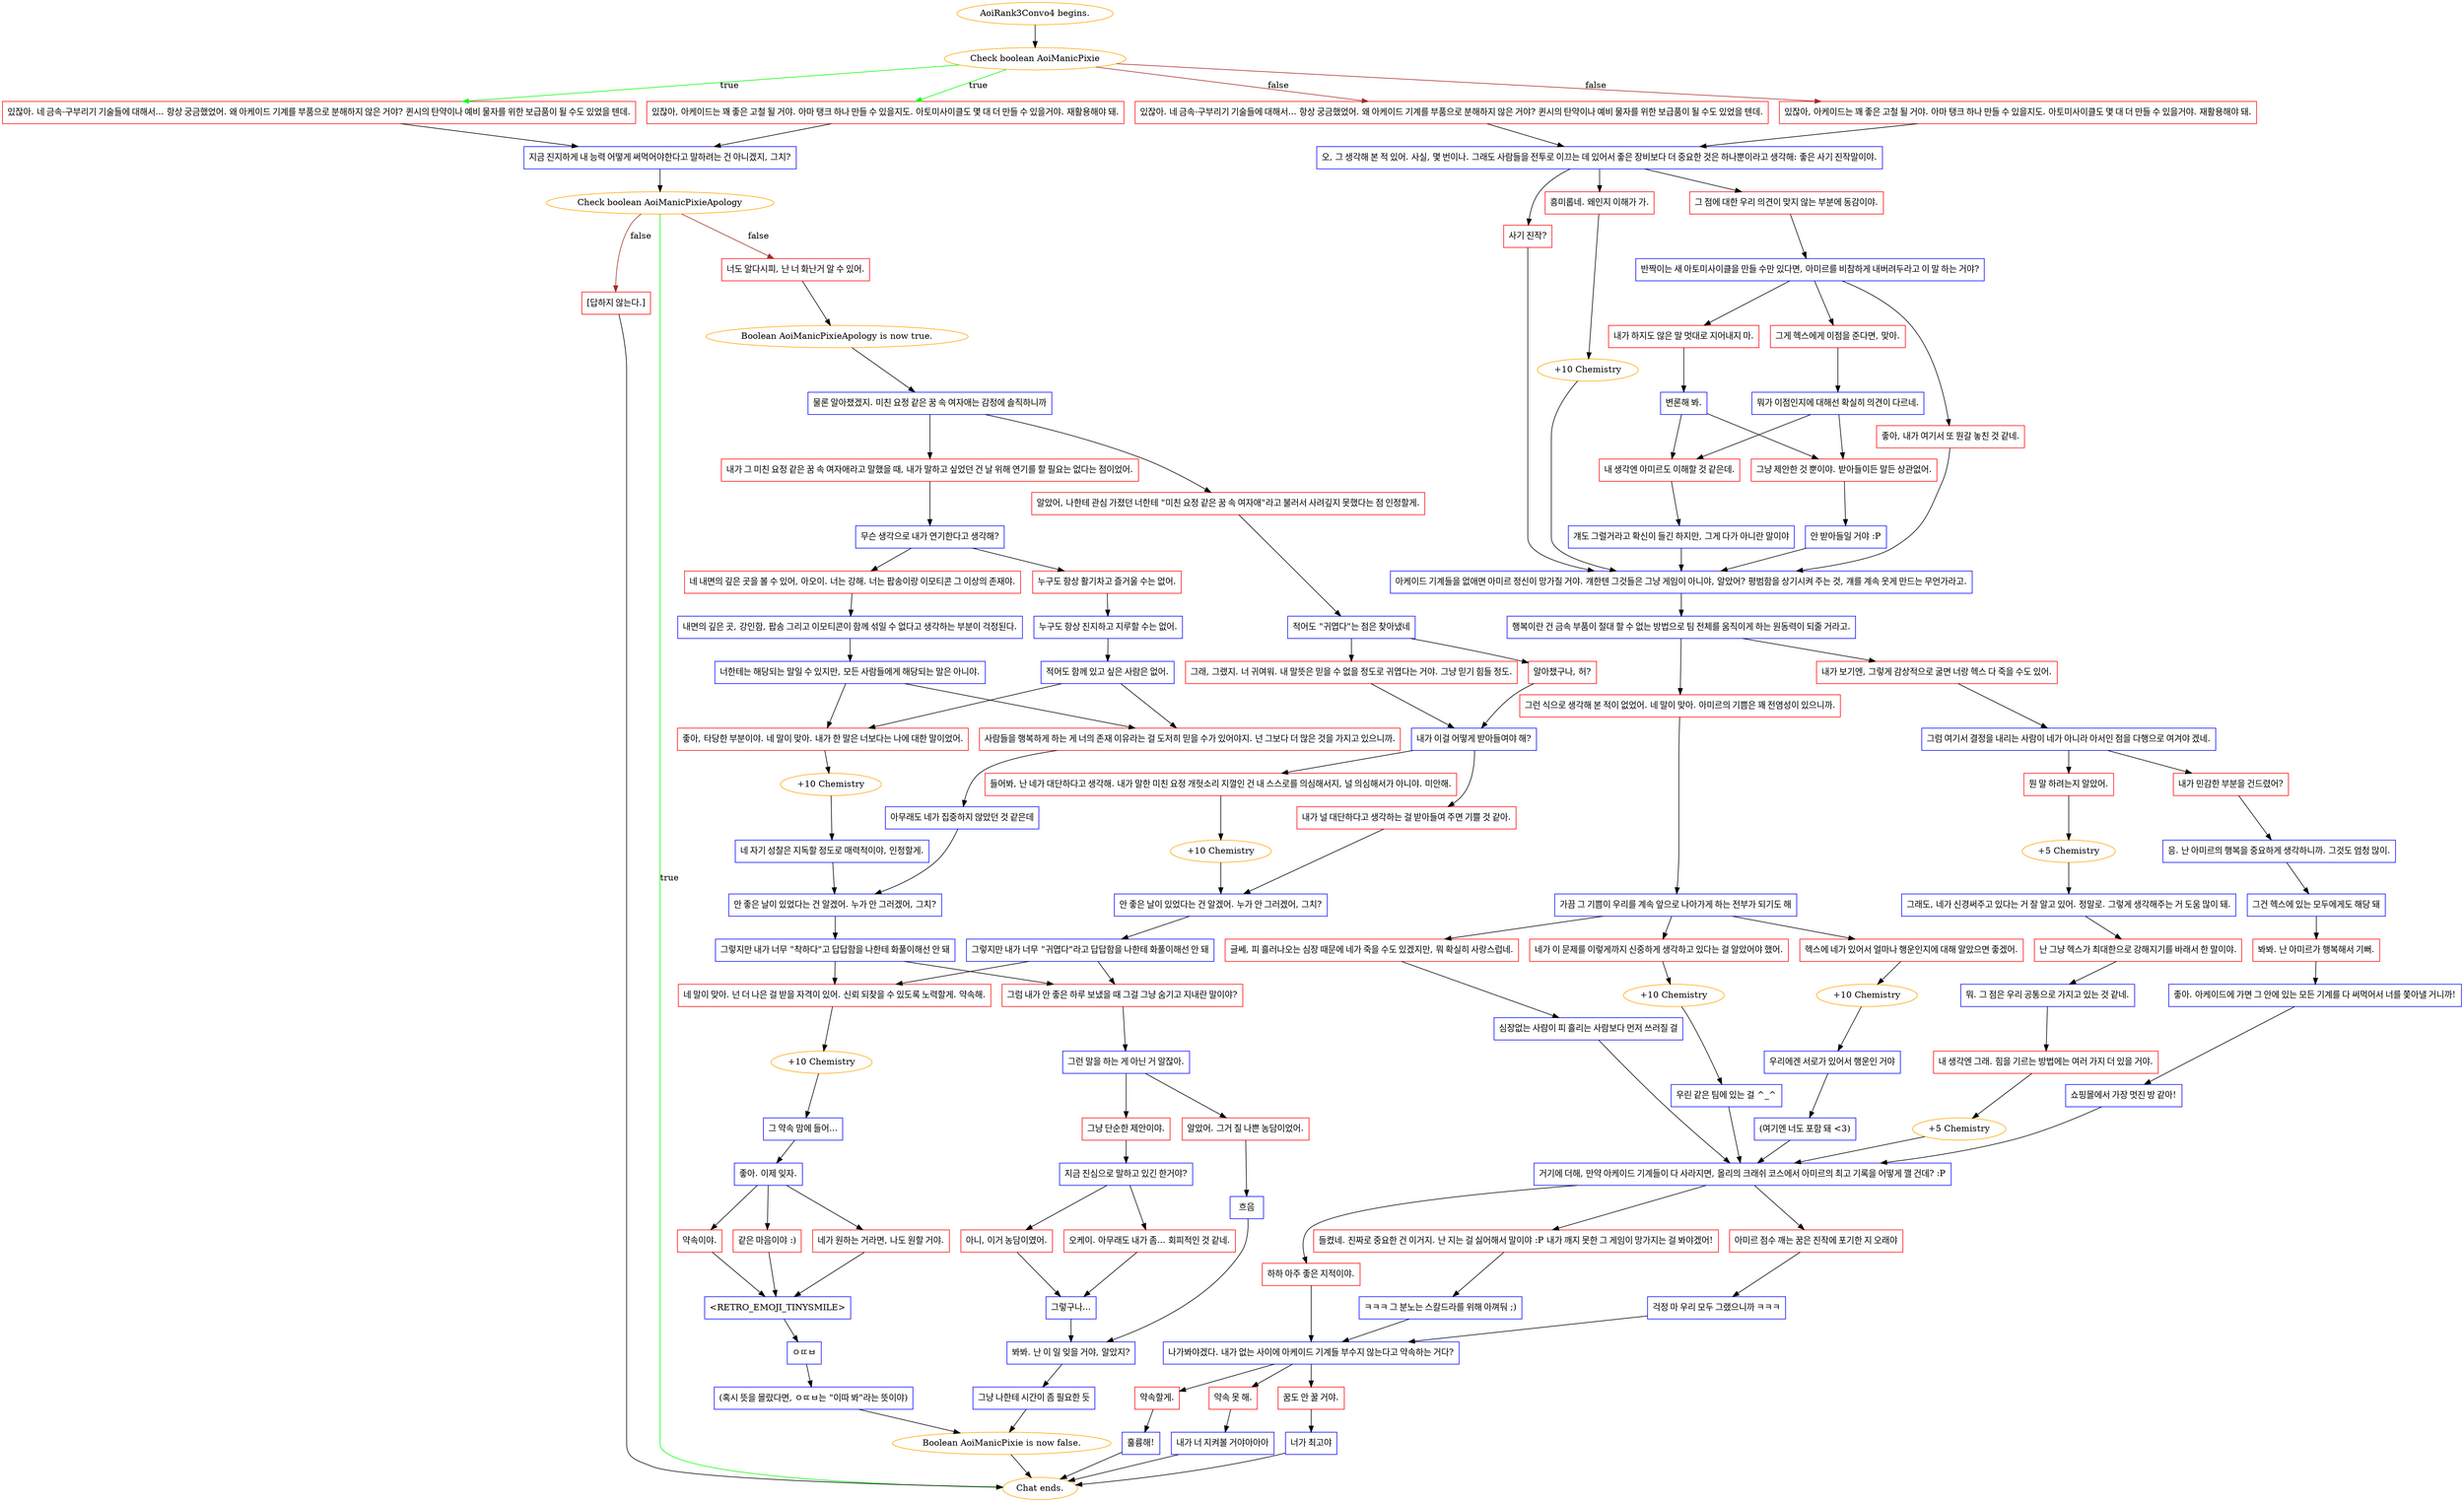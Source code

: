 digraph {
	"AoiRank3Convo4 begins." [color=orange];
		"AoiRank3Convo4 begins." -> j2492287909;
	j2492287909 [label="Check boolean AoiManicPixie",color=orange];
		j2492287909 -> j1855613921 [label=true,color=green];
		j2492287909 -> j3867339279 [label=true,color=green];
		j2492287909 -> j3797063657 [label=false,color=brown];
		j2492287909 -> j2762040143 [label=false,color=brown];
	j1855613921 [label="있잖아. 네 금속-구부리기 기술들에 대해서... 항상 궁금했었어. 왜 아케이드 기계를 부품으로 분해하지 않은 거야? 퀸시의 탄약이나 예비 물자를 위한 보급품이 될 수도 있었을 텐데.",shape=box,color=red];
		j1855613921 -> j3921649696;
	j3867339279 [label="있잖아, 아케이드는 꽤 좋은 고철 될 거야. 아마 탱크 하나 만들 수 있을지도. 아토미사이클도 몇 대 더 만들 수 있을거야. 재활용해야 돼.",shape=box,color=red];
		j3867339279 -> j3921649696;
	j3797063657 [label="있잖아. 네 금속-구부리기 기술들에 대해서... 항상 궁금했었어. 왜 아케이드 기계를 부품으로 분해하지 않은 거야? 퀸시의 탄약이나 예비 물자를 위한 보급품이 될 수도 있었을 텐데.",shape=box,color=red];
		j3797063657 -> j1530991085;
	j2762040143 [label="있잖아, 아케이드는 꽤 좋은 고철 될 거야. 아마 탱크 하나 만들 수 있을지도. 아토미사이클도 몇 대 더 만들 수 있을거야. 재활용해야 돼.",shape=box,color=red];
		j2762040143 -> j1530991085;
	j3921649696 [label="지금 진지하게 내 능력 어떻게 써먹어야한다고 말하려는 건 아니겠지, 그치?",shape=box,color=blue];
		j3921649696 -> j3889849912;
	j1530991085 [label="오, 그 생각해 본 적 있어. 사실, 몇 번이나. 그래도 사람들을 전투로 이끄는 데 있어서 좋은 장비보다 더 중요한 것은 하나뿐이라고 생각해: 좋은 사기 진작말이야.",shape=box,color=blue];
		j1530991085 -> j8252791;
		j1530991085 -> j656989038;
		j1530991085 -> j2504243019;
	j3889849912 [label="Check boolean AoiManicPixieApology",color=orange];
		j3889849912 -> "Chat ends." [label=true,color=green];
		j3889849912 -> j2463443347 [label=false,color=brown];
		j3889849912 -> j283737197 [label=false,color=brown];
	j8252791 [label="사기 진작?",shape=box,color=red];
		j8252791 -> j1432960756;
	j656989038 [label="흥미롭네. 왜인지 이해가 가.",shape=box,color=red];
		j656989038 -> j3807373363;
	j2504243019 [label="그 점에 대한 우리 의견이 맞지 않는 부분에 동감이야.",shape=box,color=red];
		j2504243019 -> j3488000912;
	"Chat ends." [color=orange];
	j2463443347 [label="너도 알다시피, 난 너 화난거 알 수 있어.",shape=box,color=red];
		j2463443347 -> j2285321556;
	j283737197 [label="[답하지 않는다.]",shape=box,color=red];
		j283737197 -> "Chat ends.";
	j1432960756 [label="아케이드 기계들을 없애면 아미르 정신이 망가질 거야. 걔한텐 그것들은 그냥 게임이 아니야, 알았어? 평범함을 상기시켜 주는 것, 걔를 계속 웃게 만드는 무언가라고.",shape=box,color=blue];
		j1432960756 -> j3054630001;
	j3807373363 [label="+10 Chemistry",color=orange];
		j3807373363 -> j1432960756;
	j3488000912 [label="반짝이는 새 아토미사이클을 만들 수만 있다면, 아미르를 비참하게 내버려두라고 이 말 하는 거야?",shape=box,color=blue];
		j3488000912 -> j2526938245;
		j3488000912 -> j2105902133;
		j3488000912 -> j2375837383;
	j2285321556 [label="Boolean AoiManicPixieApology is now true.",color=orange];
		j2285321556 -> j210705431;
	j3054630001 [label="행복이란 건 금속 부품이 절대 할 수 없는 방법으로 팀 전체를 움직이게 하는 원동력이 되줄 거라고.",shape=box,color=blue];
		j3054630001 -> j2280313448;
		j3054630001 -> j3260008449;
	j2526938245 [label="그게 헥스에게 이점을 준다면, 맞아.",shape=box,color=red];
		j2526938245 -> j100687552;
	j2105902133 [label="내가 하지도 않은 말 멋대로 지어내지 마.",shape=box,color=red];
		j2105902133 -> j2589073492;
	j2375837383 [label="좋아, 내가 여기서 또 뭔갈 놓친 것 같네.",shape=box,color=red];
		j2375837383 -> j1432960756;
	j210705431 [label="물론 알아챘겠지. 미친 요정 같은 꿈 속 여자애는 감정에 솔직하니까",shape=box,color=blue];
		j210705431 -> j871004371;
		j210705431 -> j1837272690;
	j2280313448 [label="그런 식으로 생각해 본 적이 없었어. 네 말이 맞아. 아미르의 기쁨은 꽤 전염성이 있으니까.",shape=box,color=red];
		j2280313448 -> j659054309;
	j3260008449 [label="내가 보기엔, 그렇게 감상적으로 굴면 너랑 헥스 다 죽을 수도 있어.",shape=box,color=red];
		j3260008449 -> j3708793593;
	j100687552 [label="뭐가 이점인지에 대해선 확실히 의견이 다르네.",shape=box,color=blue];
		j100687552 -> j3571201423;
		j100687552 -> j1965543962;
	j2589073492 [label="변론해 봐.",shape=box,color=blue];
		j2589073492 -> j3571201423;
		j2589073492 -> j1965543962;
	j871004371 [label="알았어, 나한테 관심 가졌던 너한테 \"미친 요정 같은 꿈 속 여자애\"라고 불러서 사려깊지 못했다는 점 인정할게.",shape=box,color=red];
		j871004371 -> j4132869660;
	j1837272690 [label="내가 그 미친 요정 같은 꿈 속 여자애라고 말했을 때, 내가 말하고 싶었던 건 날 위해 연기를 할 필요는 없다는 점이었어.",shape=box,color=red];
		j1837272690 -> j1427272401;
	j659054309 [label="가끔 그 기쁨이 우리를 계속 앞으로 나아가게 하는 전부가 되기도 해",shape=box,color=blue];
		j659054309 -> j2561631002;
		j659054309 -> j2019166186;
		j659054309 -> j3751752125;
	j3708793593 [label="그럼 여기서 결정을 내리는 사람이 네가 아니라 아서인 점을 다행으로 여겨야 겠네.",shape=box,color=blue];
		j3708793593 -> j847858482;
		j3708793593 -> j3471634568;
	j3571201423 [label="그냥 제안한 것 뿐이야. 받아들이든 말든 상관없어.",shape=box,color=red];
		j3571201423 -> j4233949751;
	j1965543962 [label="내 생각엔 아미르도 이해할 것 같은데.",shape=box,color=red];
		j1965543962 -> j3659293028;
	j4132869660 [label="적어도 \"귀엽다\"는 점은 찾아냈네",shape=box,color=blue];
		j4132869660 -> j3388438956;
		j4132869660 -> j1684655295;
	j1427272401 [label="무슨 생각으로 내가 연기한다고 생각해?",shape=box,color=blue];
		j1427272401 -> j3956296129;
		j1427272401 -> j113972908;
	j2561631002 [label="네가 이 문제를 이렇게까지 신중하게 생각하고 있다는 걸 알았어야 했어.",shape=box,color=red];
		j2561631002 -> j1462209953;
	j2019166186 [label="헥스에 네가 있어서 얼마나 행운인지에 대해 알았으면 좋겠어.",shape=box,color=red];
		j2019166186 -> j3692367223;
	j3751752125 [label="글쎄, 피 흘러나오는 심장 때문에 네가 죽을 수도 있겠지만, 뭐 확실히 사랑스럽네.",shape=box,color=red];
		j3751752125 -> j4099776890;
	j847858482 [label="뭔 말 하려는지 알았어.",shape=box,color=red];
		j847858482 -> j1113979790;
	j3471634568 [label="내가 민감한 부분을 건드렸어?",shape=box,color=red];
		j3471634568 -> j1570326969;
	j4233949751 [label="안 받아들일 거야 :P",shape=box,color=blue];
		j4233949751 -> j1432960756;
	j3659293028 [label="걔도 그럴거라고 확신이 들긴 하지만, 그게 다가 아니란 말이야",shape=box,color=blue];
		j3659293028 -> j1432960756;
	j3388438956 [label="그래, 그랬지. 너 귀여워. 내 말뜻은 믿을 수 없을 정도로 귀엽다는 거야. 그냥 믿기 힘들 정도.",shape=box,color=red];
		j3388438956 -> j3439272006;
	j1684655295 [label="알아챘구나, 허?",shape=box,color=red];
		j1684655295 -> j3439272006;
	j3956296129 [label="누구도 항상 활기차고 즐거울 수는 없어.",shape=box,color=red];
		j3956296129 -> j3727365895;
	j113972908 [label="네 내면의 깊은 곳을 볼 수 있어, 아오이. 너는 강해. 너는 팝송이랑 이모티콘 그 이상의 존재야.",shape=box,color=red];
		j113972908 -> j2944288600;
	j1462209953 [label="+10 Chemistry",color=orange];
		j1462209953 -> j3625215387;
	j3692367223 [label="+10 Chemistry",color=orange];
		j3692367223 -> j978197455;
	j4099776890 [label="심장없는 사람이 피 흘리는 사람보다 먼저 쓰러질 걸",shape=box,color=blue];
		j4099776890 -> j20140450;
	j1113979790 [label="+5 Chemistry",color=orange];
		j1113979790 -> j1610334366;
	j1570326969 [label="응. 난 아미르의 행복을 중요하게 생각하니까. 그것도 엄청 많이.",shape=box,color=blue];
		j1570326969 -> j4223049318;
	j3439272006 [label="내가 이걸 어떻게 받아들여야 해?",shape=box,color=blue];
		j3439272006 -> j3900957567;
		j3439272006 -> j2035875443;
	j3727365895 [label="누구도 항상 진지하고 지루할 수는 없어.",shape=box,color=blue];
		j3727365895 -> j3427703825;
	j2944288600 [label="내면의 깊은 곳, 강인함, 팝송 그리고 이모티콘이 함께 섞일 수 없다고 생각하는 부분이 걱정된다.",shape=box,color=blue];
		j2944288600 -> j4093919915;
	j3625215387 [label="우린 같은 팀에 있는 걸 ^_^",shape=box,color=blue];
		j3625215387 -> j20140450;
	j978197455 [label="우리에겐 서로가 있어서 행운인 거야",shape=box,color=blue];
		j978197455 -> j2482770260;
	j20140450 [label="거기에 더해, 만약 아케이드 기계들이 다 사라지면, 올리의 크래쉬 코스에서 아미르의 최고 기록을 어떻게 깰 건데? :P",shape=box,color=blue];
		j20140450 -> j897285973;
		j20140450 -> j1775716006;
		j20140450 -> j3117924265;
	j1610334366 [label="그래도, 네가 신경써주고 있다는 거 잘 알고 있어. 정말로. 그렇게 생각해주는 거 도움 많이 돼.",shape=box,color=blue];
		j1610334366 -> j238056566;
	j4223049318 [label="그건 헥스에 있는 모두에게도 해당 돼",shape=box,color=blue];
		j4223049318 -> j2502104878;
	j3900957567 [label="들어봐, 난 네가 대단하다고 생각해. 내가 말한 미친 요정 개헛소리 지껄인 건 내 스스로를 의심해서지, 널 의심해서가 아니야. 미안해.",shape=box,color=red];
		j3900957567 -> j2807218269;
	j2035875443 [label="내가 널 대단하다고 생각하는 걸 받아들여 주면 기쁠 것 같아.",shape=box,color=red];
		j2035875443 -> j3368166151;
	j3427703825 [label="적어도 함께 있고 싶은 사람은 없어.",shape=box,color=blue];
		j3427703825 -> j3168338145;
		j3427703825 -> j171460485;
	j4093919915 [label="너한테는 해당되는 말일 수 있지만, 모든 사람들에게 해당되는 말은 아니야.",shape=box,color=blue];
		j4093919915 -> j171460485;
		j4093919915 -> j3168338145;
	j2482770260 [label="(여기엔 너도 포함 돼 <3)",shape=box,color=blue];
		j2482770260 -> j20140450;
	j897285973 [label="들켰네. 진짜로 중요한 건 이거지. 난 지는 걸 싫어해서 말이야 :P 내가 깨지 못한 그 게임이 망가지는 걸 봐야겠어!",shape=box,color=red];
		j897285973 -> j4158826602;
	j1775716006 [label="하하 아주 좋은 지적이야.",shape=box,color=red];
		j1775716006 -> j911273406;
	j3117924265 [label="아미르 점수 깨는 꿈은 진작에 포기한 지 오래야",shape=box,color=red];
		j3117924265 -> j2798023607;
	j238056566 [label="난 그냥 헥스가 최대한으로 강해지기를 바래서 한 말이야.",shape=box,color=red];
		j238056566 -> j4070450300;
	j2502104878 [label="봐봐. 난 아미르가 행복해서 기뻐.",shape=box,color=red];
		j2502104878 -> j155656669;
	j2807218269 [label="+10 Chemistry",color=orange];
		j2807218269 -> j3368166151;
	j3368166151 [label="안 좋은 날이 있었다는 건 알겠어. 누가 안 그러겠어, 그치?",shape=box,color=blue];
		j3368166151 -> j831207611;
	j3168338145 [label="사람들을 행복하게 하는 게 너의 존재 이유라는 걸 도저히 믿을 수가 있어야지. 넌 그보다 더 많은 것을 가지고 있으니까.",shape=box,color=red];
		j3168338145 -> j2528695061;
	j171460485 [label="좋아, 타당한 부분이야. 네 말이 맞아. 내가 한 말은 너보다는 나에 대한 말이었어.",shape=box,color=red];
		j171460485 -> j2300402457;
	j4158826602 [label="ㅋㅋㅋ 그 분노는 스칼드라를 위해 아껴둬 ;)",shape=box,color=blue];
		j4158826602 -> j911273406;
	j911273406 [label="나가봐야겠다. 내가 없는 사이에 아케이드 기계들 부수지 않는다고 약속하는 거다?",shape=box,color=blue];
		j911273406 -> j472424977;
		j911273406 -> j3084429077;
		j911273406 -> j1133592297;
	j2798023607 [label="걱정 마 우리 모두 그랬으니까 ㅋㅋㅋ",shape=box,color=blue];
		j2798023607 -> j911273406;
	j4070450300 [label="뭐. 그 점은 우리 공통으로 가지고 있는 것 같네.",shape=box,color=blue];
		j4070450300 -> j2753432703;
	j155656669 [label="좋아. 아케이드에 가면 그 안에 있는 모든 기계를 다 써먹어서 너를 쫓아낼 거니까!",shape=box,color=blue];
		j155656669 -> j858915908;
	j831207611 [label="그렇지만 내가 너무 \"귀엽다\"라고 답답함을 나한테 화풀이해선 안 돼",shape=box,color=blue];
		j831207611 -> j4216135222;
		j831207611 -> j4078408444;
	j2528695061 [label="아무래도 네가 집중하지 않았던 것 같은데",shape=box,color=blue];
		j2528695061 -> j2216035876;
	j2300402457 [label="+10 Chemistry",color=orange];
		j2300402457 -> j3357595246;
	j472424977 [label="약속할게.",shape=box,color=red];
		j472424977 -> j916043613;
	j3084429077 [label="약속 못 해.",shape=box,color=red];
		j3084429077 -> j3373322225;
	j1133592297 [label="꿈도 안 꿀 거야.",shape=box,color=red];
		j1133592297 -> j1387432091;
	j2753432703 [label="내 생각엔 그래. 힘을 기르는 방법에는 여러 가지 더 있을 거야.",shape=box,color=red];
		j2753432703 -> j1224044420;
	j858915908 [label="쇼핑몰에서 가장 멋진 방 같아!",shape=box,color=blue];
		j858915908 -> j20140450;
	j4216135222 [label="네 말이 맞아. 넌 더 나은 걸 받을 자격이 있어. 신뢰 되찾을 수 있도록 노력할게. 약속해.",shape=box,color=red];
		j4216135222 -> j2479952103;
	j4078408444 [label="그럼 내가 안 좋은 하루 보냈을 때 그걸 그냥 숨기고 지내란 말이야?",shape=box,color=red];
		j4078408444 -> j3872347137;
	j2216035876 [label="안 좋은 날이 있었다는 건 알겠어. 누가 안 그러겠어, 그치?",shape=box,color=blue];
		j2216035876 -> j2311742595;
	j3357595246 [label="네 자기 성찰은 지독할 정도로 매력적이야, 인정할게.",shape=box,color=blue];
		j3357595246 -> j2216035876;
	j916043613 [label="훌륭해!",shape=box,color=blue];
		j916043613 -> "Chat ends.";
	j3373322225 [label="내가 너 지켜볼 거야아아아",shape=box,color=blue];
		j3373322225 -> "Chat ends.";
	j1387432091 [label="너가 최고야",shape=box,color=blue];
		j1387432091 -> "Chat ends.";
	j1224044420 [label="+5 Chemistry",color=orange];
		j1224044420 -> j20140450;
	j2479952103 [label="+10 Chemistry",color=orange];
		j2479952103 -> j3077991776;
	j3872347137 [label="그런 말을 하는 게 아닌 거 알잖아.",shape=box,color=blue];
		j3872347137 -> j484981115;
		j3872347137 -> j463668089;
	j2311742595 [label="그렇지만 내가 너무 \"착하다\"고 답답함을 나한테 화풀이해선 안 돼",shape=box,color=blue];
		j2311742595 -> j4216135222;
		j2311742595 -> j4078408444;
	j3077991776 [label="그 약속 맘에 들어...",shape=box,color=blue];
		j3077991776 -> j4288840205;
	j484981115 [label="그냥 단순한 제안이야.",shape=box,color=red];
		j484981115 -> j714179825;
	j463668089 [label="알았어. 그거 질 나쁜 농담이었어.",shape=box,color=red];
		j463668089 -> j1570212466;
	j4288840205 [label="좋아. 이제 잊자.",shape=box,color=blue];
		j4288840205 -> j2860149955;
		j4288840205 -> j1328086014;
		j4288840205 -> j409671281;
	j714179825 [label="지금 진심으로 말하고 있긴 한거야?",shape=box,color=blue];
		j714179825 -> j1728248207;
		j714179825 -> j1490553328;
	j1570212466 [label="흐음",shape=box,color=blue];
		j1570212466 -> j2470207080;
	j2860149955 [label="약속이야.",shape=box,color=red];
		j2860149955 -> j951265201;
	j1328086014 [label="같은 마음이야 :)",shape=box,color=red];
		j1328086014 -> j951265201;
	j409671281 [label="네가 원하는 거라면, 나도 원할 거야.",shape=box,color=red];
		j409671281 -> j951265201;
	j1728248207 [label="오케이. 아무래도 내가 좀... 회피적인 것 같네.",shape=box,color=red];
		j1728248207 -> j2971261624;
	j1490553328 [label="아니, 이거 농담이였어.",shape=box,color=red];
		j1490553328 -> j2971261624;
	j2470207080 [label="봐봐. 난 이 일 잊을 거야, 알았지?",shape=box,color=blue];
		j2470207080 -> j1719987238;
	j951265201 [label="<RETRO_EMOJI_TINYSMILE>",shape=box,color=blue];
		j951265201 -> j724334441;
	j2971261624 [label="그렇구나...",shape=box,color=blue];
		j2971261624 -> j2470207080;
	j1719987238 [label="그냥 나한테 시간이 좀 필요한 듯",shape=box,color=blue];
		j1719987238 -> j2477397060;
	j724334441 [label="ㅇㄸㅂ",shape=box,color=blue];
		j724334441 -> j2615040025;
	j2477397060 [label="Boolean AoiManicPixie is now false.",color=orange];
		j2477397060 -> "Chat ends.";
	j2615040025 [label="(혹시 뜻을 몰랐다면, ㅇㄸㅂ는 \"이따 봐\"라는 뜻이야)",shape=box,color=blue];
		j2615040025 -> j2477397060;
}